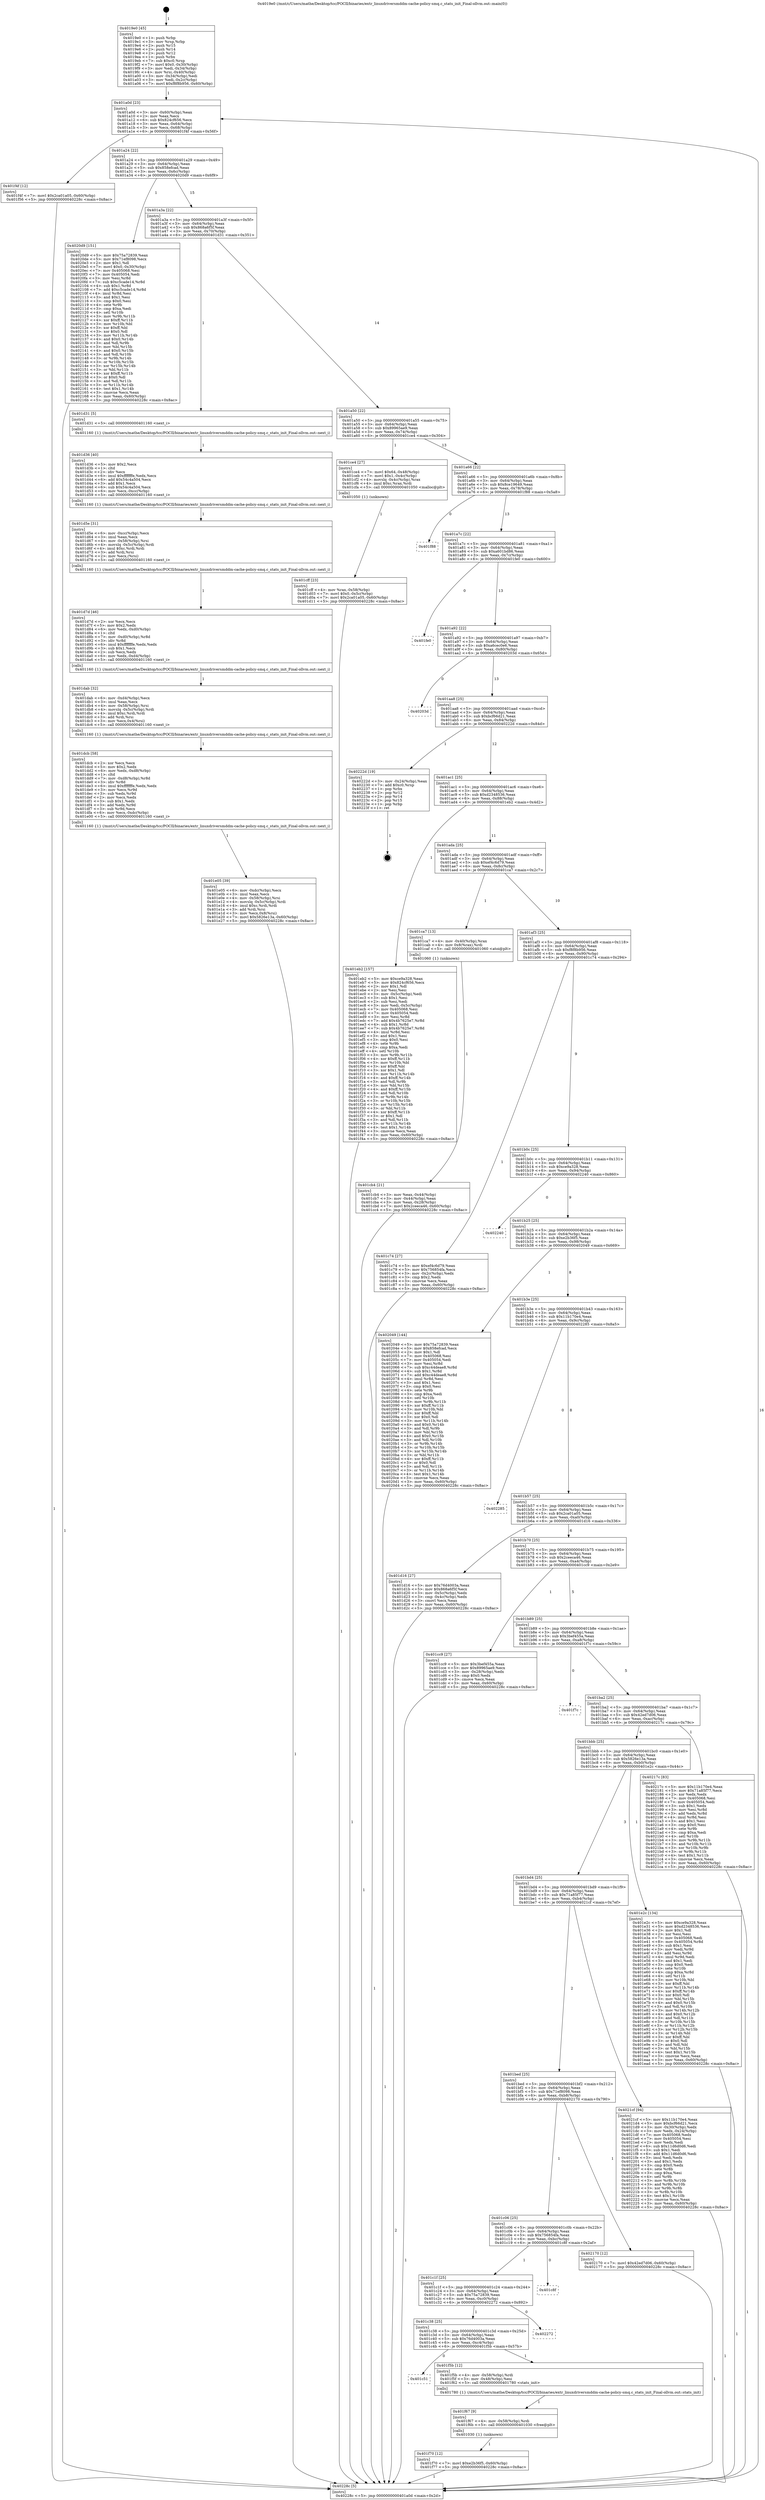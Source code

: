 digraph "0x4019e0" {
  label = "0x4019e0 (/mnt/c/Users/mathe/Desktop/tcc/POCII/binaries/extr_linuxdriversmddm-cache-policy-smq.c_stats_init_Final-ollvm.out::main(0))"
  labelloc = "t"
  node[shape=record]

  Entry [label="",width=0.3,height=0.3,shape=circle,fillcolor=black,style=filled]
  "0x401a0d" [label="{
     0x401a0d [23]\l
     | [instrs]\l
     &nbsp;&nbsp;0x401a0d \<+3\>: mov -0x60(%rbp),%eax\l
     &nbsp;&nbsp;0x401a10 \<+2\>: mov %eax,%ecx\l
     &nbsp;&nbsp;0x401a12 \<+6\>: sub $0x824cf656,%ecx\l
     &nbsp;&nbsp;0x401a18 \<+3\>: mov %eax,-0x64(%rbp)\l
     &nbsp;&nbsp;0x401a1b \<+3\>: mov %ecx,-0x68(%rbp)\l
     &nbsp;&nbsp;0x401a1e \<+6\>: je 0000000000401f4f \<main+0x56f\>\l
  }"]
  "0x401f4f" [label="{
     0x401f4f [12]\l
     | [instrs]\l
     &nbsp;&nbsp;0x401f4f \<+7\>: movl $0x2ca01a05,-0x60(%rbp)\l
     &nbsp;&nbsp;0x401f56 \<+5\>: jmp 000000000040228c \<main+0x8ac\>\l
  }"]
  "0x401a24" [label="{
     0x401a24 [22]\l
     | [instrs]\l
     &nbsp;&nbsp;0x401a24 \<+5\>: jmp 0000000000401a29 \<main+0x49\>\l
     &nbsp;&nbsp;0x401a29 \<+3\>: mov -0x64(%rbp),%eax\l
     &nbsp;&nbsp;0x401a2c \<+5\>: sub $0x858efcad,%eax\l
     &nbsp;&nbsp;0x401a31 \<+3\>: mov %eax,-0x6c(%rbp)\l
     &nbsp;&nbsp;0x401a34 \<+6\>: je 00000000004020d9 \<main+0x6f9\>\l
  }"]
  Exit [label="",width=0.3,height=0.3,shape=circle,fillcolor=black,style=filled,peripheries=2]
  "0x4020d9" [label="{
     0x4020d9 [151]\l
     | [instrs]\l
     &nbsp;&nbsp;0x4020d9 \<+5\>: mov $0x75a72839,%eax\l
     &nbsp;&nbsp;0x4020de \<+5\>: mov $0x71ef8098,%ecx\l
     &nbsp;&nbsp;0x4020e3 \<+2\>: mov $0x1,%dl\l
     &nbsp;&nbsp;0x4020e5 \<+7\>: movl $0x0,-0x30(%rbp)\l
     &nbsp;&nbsp;0x4020ec \<+7\>: mov 0x405068,%esi\l
     &nbsp;&nbsp;0x4020f3 \<+7\>: mov 0x405054,%edi\l
     &nbsp;&nbsp;0x4020fa \<+3\>: mov %esi,%r8d\l
     &nbsp;&nbsp;0x4020fd \<+7\>: sub $0xc5cade14,%r8d\l
     &nbsp;&nbsp;0x402104 \<+4\>: sub $0x1,%r8d\l
     &nbsp;&nbsp;0x402108 \<+7\>: add $0xc5cade14,%r8d\l
     &nbsp;&nbsp;0x40210f \<+4\>: imul %r8d,%esi\l
     &nbsp;&nbsp;0x402113 \<+3\>: and $0x1,%esi\l
     &nbsp;&nbsp;0x402116 \<+3\>: cmp $0x0,%esi\l
     &nbsp;&nbsp;0x402119 \<+4\>: sete %r9b\l
     &nbsp;&nbsp;0x40211d \<+3\>: cmp $0xa,%edi\l
     &nbsp;&nbsp;0x402120 \<+4\>: setl %r10b\l
     &nbsp;&nbsp;0x402124 \<+3\>: mov %r9b,%r11b\l
     &nbsp;&nbsp;0x402127 \<+4\>: xor $0xff,%r11b\l
     &nbsp;&nbsp;0x40212b \<+3\>: mov %r10b,%bl\l
     &nbsp;&nbsp;0x40212e \<+3\>: xor $0xff,%bl\l
     &nbsp;&nbsp;0x402131 \<+3\>: xor $0x0,%dl\l
     &nbsp;&nbsp;0x402134 \<+3\>: mov %r11b,%r14b\l
     &nbsp;&nbsp;0x402137 \<+4\>: and $0x0,%r14b\l
     &nbsp;&nbsp;0x40213b \<+3\>: and %dl,%r9b\l
     &nbsp;&nbsp;0x40213e \<+3\>: mov %bl,%r15b\l
     &nbsp;&nbsp;0x402141 \<+4\>: and $0x0,%r15b\l
     &nbsp;&nbsp;0x402145 \<+3\>: and %dl,%r10b\l
     &nbsp;&nbsp;0x402148 \<+3\>: or %r9b,%r14b\l
     &nbsp;&nbsp;0x40214b \<+3\>: or %r10b,%r15b\l
     &nbsp;&nbsp;0x40214e \<+3\>: xor %r15b,%r14b\l
     &nbsp;&nbsp;0x402151 \<+3\>: or %bl,%r11b\l
     &nbsp;&nbsp;0x402154 \<+4\>: xor $0xff,%r11b\l
     &nbsp;&nbsp;0x402158 \<+3\>: or $0x0,%dl\l
     &nbsp;&nbsp;0x40215b \<+3\>: and %dl,%r11b\l
     &nbsp;&nbsp;0x40215e \<+3\>: or %r11b,%r14b\l
     &nbsp;&nbsp;0x402161 \<+4\>: test $0x1,%r14b\l
     &nbsp;&nbsp;0x402165 \<+3\>: cmovne %ecx,%eax\l
     &nbsp;&nbsp;0x402168 \<+3\>: mov %eax,-0x60(%rbp)\l
     &nbsp;&nbsp;0x40216b \<+5\>: jmp 000000000040228c \<main+0x8ac\>\l
  }"]
  "0x401a3a" [label="{
     0x401a3a [22]\l
     | [instrs]\l
     &nbsp;&nbsp;0x401a3a \<+5\>: jmp 0000000000401a3f \<main+0x5f\>\l
     &nbsp;&nbsp;0x401a3f \<+3\>: mov -0x64(%rbp),%eax\l
     &nbsp;&nbsp;0x401a42 \<+5\>: sub $0x868a6f5f,%eax\l
     &nbsp;&nbsp;0x401a47 \<+3\>: mov %eax,-0x70(%rbp)\l
     &nbsp;&nbsp;0x401a4a \<+6\>: je 0000000000401d31 \<main+0x351\>\l
  }"]
  "0x401f70" [label="{
     0x401f70 [12]\l
     | [instrs]\l
     &nbsp;&nbsp;0x401f70 \<+7\>: movl $0xe2b36f5,-0x60(%rbp)\l
     &nbsp;&nbsp;0x401f77 \<+5\>: jmp 000000000040228c \<main+0x8ac\>\l
  }"]
  "0x401d31" [label="{
     0x401d31 [5]\l
     | [instrs]\l
     &nbsp;&nbsp;0x401d31 \<+5\>: call 0000000000401160 \<next_i\>\l
     | [calls]\l
     &nbsp;&nbsp;0x401160 \{1\} (/mnt/c/Users/mathe/Desktop/tcc/POCII/binaries/extr_linuxdriversmddm-cache-policy-smq.c_stats_init_Final-ollvm.out::next_i)\l
  }"]
  "0x401a50" [label="{
     0x401a50 [22]\l
     | [instrs]\l
     &nbsp;&nbsp;0x401a50 \<+5\>: jmp 0000000000401a55 \<main+0x75\>\l
     &nbsp;&nbsp;0x401a55 \<+3\>: mov -0x64(%rbp),%eax\l
     &nbsp;&nbsp;0x401a58 \<+5\>: sub $0x89965ae9,%eax\l
     &nbsp;&nbsp;0x401a5d \<+3\>: mov %eax,-0x74(%rbp)\l
     &nbsp;&nbsp;0x401a60 \<+6\>: je 0000000000401ce4 \<main+0x304\>\l
  }"]
  "0x401f67" [label="{
     0x401f67 [9]\l
     | [instrs]\l
     &nbsp;&nbsp;0x401f67 \<+4\>: mov -0x58(%rbp),%rdi\l
     &nbsp;&nbsp;0x401f6b \<+5\>: call 0000000000401030 \<free@plt\>\l
     | [calls]\l
     &nbsp;&nbsp;0x401030 \{1\} (unknown)\l
  }"]
  "0x401ce4" [label="{
     0x401ce4 [27]\l
     | [instrs]\l
     &nbsp;&nbsp;0x401ce4 \<+7\>: movl $0x64,-0x48(%rbp)\l
     &nbsp;&nbsp;0x401ceb \<+7\>: movl $0x1,-0x4c(%rbp)\l
     &nbsp;&nbsp;0x401cf2 \<+4\>: movslq -0x4c(%rbp),%rax\l
     &nbsp;&nbsp;0x401cf6 \<+4\>: imul $0xc,%rax,%rdi\l
     &nbsp;&nbsp;0x401cfa \<+5\>: call 0000000000401050 \<malloc@plt\>\l
     | [calls]\l
     &nbsp;&nbsp;0x401050 \{1\} (unknown)\l
  }"]
  "0x401a66" [label="{
     0x401a66 [22]\l
     | [instrs]\l
     &nbsp;&nbsp;0x401a66 \<+5\>: jmp 0000000000401a6b \<main+0x8b\>\l
     &nbsp;&nbsp;0x401a6b \<+3\>: mov -0x64(%rbp),%eax\l
     &nbsp;&nbsp;0x401a6e \<+5\>: sub $0x8ce19649,%eax\l
     &nbsp;&nbsp;0x401a73 \<+3\>: mov %eax,-0x78(%rbp)\l
     &nbsp;&nbsp;0x401a76 \<+6\>: je 0000000000401f88 \<main+0x5a8\>\l
  }"]
  "0x401c51" [label="{
     0x401c51\l
  }", style=dashed]
  "0x401f88" [label="{
     0x401f88\l
  }", style=dashed]
  "0x401a7c" [label="{
     0x401a7c [22]\l
     | [instrs]\l
     &nbsp;&nbsp;0x401a7c \<+5\>: jmp 0000000000401a81 \<main+0xa1\>\l
     &nbsp;&nbsp;0x401a81 \<+3\>: mov -0x64(%rbp),%eax\l
     &nbsp;&nbsp;0x401a84 \<+5\>: sub $0xa601bd86,%eax\l
     &nbsp;&nbsp;0x401a89 \<+3\>: mov %eax,-0x7c(%rbp)\l
     &nbsp;&nbsp;0x401a8c \<+6\>: je 0000000000401fe0 \<main+0x600\>\l
  }"]
  "0x401f5b" [label="{
     0x401f5b [12]\l
     | [instrs]\l
     &nbsp;&nbsp;0x401f5b \<+4\>: mov -0x58(%rbp),%rdi\l
     &nbsp;&nbsp;0x401f5f \<+3\>: mov -0x48(%rbp),%esi\l
     &nbsp;&nbsp;0x401f62 \<+5\>: call 0000000000401780 \<stats_init\>\l
     | [calls]\l
     &nbsp;&nbsp;0x401780 \{1\} (/mnt/c/Users/mathe/Desktop/tcc/POCII/binaries/extr_linuxdriversmddm-cache-policy-smq.c_stats_init_Final-ollvm.out::stats_init)\l
  }"]
  "0x401fe0" [label="{
     0x401fe0\l
  }", style=dashed]
  "0x401a92" [label="{
     0x401a92 [22]\l
     | [instrs]\l
     &nbsp;&nbsp;0x401a92 \<+5\>: jmp 0000000000401a97 \<main+0xb7\>\l
     &nbsp;&nbsp;0x401a97 \<+3\>: mov -0x64(%rbp),%eax\l
     &nbsp;&nbsp;0x401a9a \<+5\>: sub $0xa6cec0e6,%eax\l
     &nbsp;&nbsp;0x401a9f \<+3\>: mov %eax,-0x80(%rbp)\l
     &nbsp;&nbsp;0x401aa2 \<+6\>: je 000000000040203d \<main+0x65d\>\l
  }"]
  "0x401c38" [label="{
     0x401c38 [25]\l
     | [instrs]\l
     &nbsp;&nbsp;0x401c38 \<+5\>: jmp 0000000000401c3d \<main+0x25d\>\l
     &nbsp;&nbsp;0x401c3d \<+3\>: mov -0x64(%rbp),%eax\l
     &nbsp;&nbsp;0x401c40 \<+5\>: sub $0x76d4003a,%eax\l
     &nbsp;&nbsp;0x401c45 \<+6\>: mov %eax,-0xc4(%rbp)\l
     &nbsp;&nbsp;0x401c4b \<+6\>: je 0000000000401f5b \<main+0x57b\>\l
  }"]
  "0x40203d" [label="{
     0x40203d\l
  }", style=dashed]
  "0x401aa8" [label="{
     0x401aa8 [25]\l
     | [instrs]\l
     &nbsp;&nbsp;0x401aa8 \<+5\>: jmp 0000000000401aad \<main+0xcd\>\l
     &nbsp;&nbsp;0x401aad \<+3\>: mov -0x64(%rbp),%eax\l
     &nbsp;&nbsp;0x401ab0 \<+5\>: sub $0xbcf66d21,%eax\l
     &nbsp;&nbsp;0x401ab5 \<+6\>: mov %eax,-0x84(%rbp)\l
     &nbsp;&nbsp;0x401abb \<+6\>: je 000000000040222d \<main+0x84d\>\l
  }"]
  "0x402272" [label="{
     0x402272\l
  }", style=dashed]
  "0x40222d" [label="{
     0x40222d [19]\l
     | [instrs]\l
     &nbsp;&nbsp;0x40222d \<+3\>: mov -0x24(%rbp),%eax\l
     &nbsp;&nbsp;0x402230 \<+7\>: add $0xc0,%rsp\l
     &nbsp;&nbsp;0x402237 \<+1\>: pop %rbx\l
     &nbsp;&nbsp;0x402238 \<+2\>: pop %r12\l
     &nbsp;&nbsp;0x40223a \<+2\>: pop %r14\l
     &nbsp;&nbsp;0x40223c \<+2\>: pop %r15\l
     &nbsp;&nbsp;0x40223e \<+1\>: pop %rbp\l
     &nbsp;&nbsp;0x40223f \<+1\>: ret\l
  }"]
  "0x401ac1" [label="{
     0x401ac1 [25]\l
     | [instrs]\l
     &nbsp;&nbsp;0x401ac1 \<+5\>: jmp 0000000000401ac6 \<main+0xe6\>\l
     &nbsp;&nbsp;0x401ac6 \<+3\>: mov -0x64(%rbp),%eax\l
     &nbsp;&nbsp;0x401ac9 \<+5\>: sub $0xd2348536,%eax\l
     &nbsp;&nbsp;0x401ace \<+6\>: mov %eax,-0x88(%rbp)\l
     &nbsp;&nbsp;0x401ad4 \<+6\>: je 0000000000401eb2 \<main+0x4d2\>\l
  }"]
  "0x401c1f" [label="{
     0x401c1f [25]\l
     | [instrs]\l
     &nbsp;&nbsp;0x401c1f \<+5\>: jmp 0000000000401c24 \<main+0x244\>\l
     &nbsp;&nbsp;0x401c24 \<+3\>: mov -0x64(%rbp),%eax\l
     &nbsp;&nbsp;0x401c27 \<+5\>: sub $0x75a72839,%eax\l
     &nbsp;&nbsp;0x401c2c \<+6\>: mov %eax,-0xc0(%rbp)\l
     &nbsp;&nbsp;0x401c32 \<+6\>: je 0000000000402272 \<main+0x892\>\l
  }"]
  "0x401eb2" [label="{
     0x401eb2 [157]\l
     | [instrs]\l
     &nbsp;&nbsp;0x401eb2 \<+5\>: mov $0xce9a328,%eax\l
     &nbsp;&nbsp;0x401eb7 \<+5\>: mov $0x824cf656,%ecx\l
     &nbsp;&nbsp;0x401ebc \<+2\>: mov $0x1,%dl\l
     &nbsp;&nbsp;0x401ebe \<+2\>: xor %esi,%esi\l
     &nbsp;&nbsp;0x401ec0 \<+3\>: mov -0x5c(%rbp),%edi\l
     &nbsp;&nbsp;0x401ec3 \<+3\>: sub $0x1,%esi\l
     &nbsp;&nbsp;0x401ec6 \<+2\>: sub %esi,%edi\l
     &nbsp;&nbsp;0x401ec8 \<+3\>: mov %edi,-0x5c(%rbp)\l
     &nbsp;&nbsp;0x401ecb \<+7\>: mov 0x405068,%esi\l
     &nbsp;&nbsp;0x401ed2 \<+7\>: mov 0x405054,%edi\l
     &nbsp;&nbsp;0x401ed9 \<+3\>: mov %esi,%r8d\l
     &nbsp;&nbsp;0x401edc \<+7\>: add $0x4b7625e7,%r8d\l
     &nbsp;&nbsp;0x401ee3 \<+4\>: sub $0x1,%r8d\l
     &nbsp;&nbsp;0x401ee7 \<+7\>: sub $0x4b7625e7,%r8d\l
     &nbsp;&nbsp;0x401eee \<+4\>: imul %r8d,%esi\l
     &nbsp;&nbsp;0x401ef2 \<+3\>: and $0x1,%esi\l
     &nbsp;&nbsp;0x401ef5 \<+3\>: cmp $0x0,%esi\l
     &nbsp;&nbsp;0x401ef8 \<+4\>: sete %r9b\l
     &nbsp;&nbsp;0x401efc \<+3\>: cmp $0xa,%edi\l
     &nbsp;&nbsp;0x401eff \<+4\>: setl %r10b\l
     &nbsp;&nbsp;0x401f03 \<+3\>: mov %r9b,%r11b\l
     &nbsp;&nbsp;0x401f06 \<+4\>: xor $0xff,%r11b\l
     &nbsp;&nbsp;0x401f0a \<+3\>: mov %r10b,%bl\l
     &nbsp;&nbsp;0x401f0d \<+3\>: xor $0xff,%bl\l
     &nbsp;&nbsp;0x401f10 \<+3\>: xor $0x1,%dl\l
     &nbsp;&nbsp;0x401f13 \<+3\>: mov %r11b,%r14b\l
     &nbsp;&nbsp;0x401f16 \<+4\>: and $0xff,%r14b\l
     &nbsp;&nbsp;0x401f1a \<+3\>: and %dl,%r9b\l
     &nbsp;&nbsp;0x401f1d \<+3\>: mov %bl,%r15b\l
     &nbsp;&nbsp;0x401f20 \<+4\>: and $0xff,%r15b\l
     &nbsp;&nbsp;0x401f24 \<+3\>: and %dl,%r10b\l
     &nbsp;&nbsp;0x401f27 \<+3\>: or %r9b,%r14b\l
     &nbsp;&nbsp;0x401f2a \<+3\>: or %r10b,%r15b\l
     &nbsp;&nbsp;0x401f2d \<+3\>: xor %r15b,%r14b\l
     &nbsp;&nbsp;0x401f30 \<+3\>: or %bl,%r11b\l
     &nbsp;&nbsp;0x401f33 \<+4\>: xor $0xff,%r11b\l
     &nbsp;&nbsp;0x401f37 \<+3\>: or $0x1,%dl\l
     &nbsp;&nbsp;0x401f3a \<+3\>: and %dl,%r11b\l
     &nbsp;&nbsp;0x401f3d \<+3\>: or %r11b,%r14b\l
     &nbsp;&nbsp;0x401f40 \<+4\>: test $0x1,%r14b\l
     &nbsp;&nbsp;0x401f44 \<+3\>: cmovne %ecx,%eax\l
     &nbsp;&nbsp;0x401f47 \<+3\>: mov %eax,-0x60(%rbp)\l
     &nbsp;&nbsp;0x401f4a \<+5\>: jmp 000000000040228c \<main+0x8ac\>\l
  }"]
  "0x401ada" [label="{
     0x401ada [25]\l
     | [instrs]\l
     &nbsp;&nbsp;0x401ada \<+5\>: jmp 0000000000401adf \<main+0xff\>\l
     &nbsp;&nbsp;0x401adf \<+3\>: mov -0x64(%rbp),%eax\l
     &nbsp;&nbsp;0x401ae2 \<+5\>: sub $0xef4c6d79,%eax\l
     &nbsp;&nbsp;0x401ae7 \<+6\>: mov %eax,-0x8c(%rbp)\l
     &nbsp;&nbsp;0x401aed \<+6\>: je 0000000000401ca7 \<main+0x2c7\>\l
  }"]
  "0x401c8f" [label="{
     0x401c8f\l
  }", style=dashed]
  "0x401ca7" [label="{
     0x401ca7 [13]\l
     | [instrs]\l
     &nbsp;&nbsp;0x401ca7 \<+4\>: mov -0x40(%rbp),%rax\l
     &nbsp;&nbsp;0x401cab \<+4\>: mov 0x8(%rax),%rdi\l
     &nbsp;&nbsp;0x401caf \<+5\>: call 0000000000401060 \<atoi@plt\>\l
     | [calls]\l
     &nbsp;&nbsp;0x401060 \{1\} (unknown)\l
  }"]
  "0x401af3" [label="{
     0x401af3 [25]\l
     | [instrs]\l
     &nbsp;&nbsp;0x401af3 \<+5\>: jmp 0000000000401af8 \<main+0x118\>\l
     &nbsp;&nbsp;0x401af8 \<+3\>: mov -0x64(%rbp),%eax\l
     &nbsp;&nbsp;0x401afb \<+5\>: sub $0xf8f8b956,%eax\l
     &nbsp;&nbsp;0x401b00 \<+6\>: mov %eax,-0x90(%rbp)\l
     &nbsp;&nbsp;0x401b06 \<+6\>: je 0000000000401c74 \<main+0x294\>\l
  }"]
  "0x401c06" [label="{
     0x401c06 [25]\l
     | [instrs]\l
     &nbsp;&nbsp;0x401c06 \<+5\>: jmp 0000000000401c0b \<main+0x22b\>\l
     &nbsp;&nbsp;0x401c0b \<+3\>: mov -0x64(%rbp),%eax\l
     &nbsp;&nbsp;0x401c0e \<+5\>: sub $0x756854fa,%eax\l
     &nbsp;&nbsp;0x401c13 \<+6\>: mov %eax,-0xbc(%rbp)\l
     &nbsp;&nbsp;0x401c19 \<+6\>: je 0000000000401c8f \<main+0x2af\>\l
  }"]
  "0x401c74" [label="{
     0x401c74 [27]\l
     | [instrs]\l
     &nbsp;&nbsp;0x401c74 \<+5\>: mov $0xef4c6d79,%eax\l
     &nbsp;&nbsp;0x401c79 \<+5\>: mov $0x756854fa,%ecx\l
     &nbsp;&nbsp;0x401c7e \<+3\>: mov -0x2c(%rbp),%edx\l
     &nbsp;&nbsp;0x401c81 \<+3\>: cmp $0x2,%edx\l
     &nbsp;&nbsp;0x401c84 \<+3\>: cmovne %ecx,%eax\l
     &nbsp;&nbsp;0x401c87 \<+3\>: mov %eax,-0x60(%rbp)\l
     &nbsp;&nbsp;0x401c8a \<+5\>: jmp 000000000040228c \<main+0x8ac\>\l
  }"]
  "0x401b0c" [label="{
     0x401b0c [25]\l
     | [instrs]\l
     &nbsp;&nbsp;0x401b0c \<+5\>: jmp 0000000000401b11 \<main+0x131\>\l
     &nbsp;&nbsp;0x401b11 \<+3\>: mov -0x64(%rbp),%eax\l
     &nbsp;&nbsp;0x401b14 \<+5\>: sub $0xce9a328,%eax\l
     &nbsp;&nbsp;0x401b19 \<+6\>: mov %eax,-0x94(%rbp)\l
     &nbsp;&nbsp;0x401b1f \<+6\>: je 0000000000402240 \<main+0x860\>\l
  }"]
  "0x40228c" [label="{
     0x40228c [5]\l
     | [instrs]\l
     &nbsp;&nbsp;0x40228c \<+5\>: jmp 0000000000401a0d \<main+0x2d\>\l
  }"]
  "0x4019e0" [label="{
     0x4019e0 [45]\l
     | [instrs]\l
     &nbsp;&nbsp;0x4019e0 \<+1\>: push %rbp\l
     &nbsp;&nbsp;0x4019e1 \<+3\>: mov %rsp,%rbp\l
     &nbsp;&nbsp;0x4019e4 \<+2\>: push %r15\l
     &nbsp;&nbsp;0x4019e6 \<+2\>: push %r14\l
     &nbsp;&nbsp;0x4019e8 \<+2\>: push %r12\l
     &nbsp;&nbsp;0x4019ea \<+1\>: push %rbx\l
     &nbsp;&nbsp;0x4019eb \<+7\>: sub $0xc0,%rsp\l
     &nbsp;&nbsp;0x4019f2 \<+7\>: movl $0x0,-0x30(%rbp)\l
     &nbsp;&nbsp;0x4019f9 \<+3\>: mov %edi,-0x34(%rbp)\l
     &nbsp;&nbsp;0x4019fc \<+4\>: mov %rsi,-0x40(%rbp)\l
     &nbsp;&nbsp;0x401a00 \<+3\>: mov -0x34(%rbp),%edi\l
     &nbsp;&nbsp;0x401a03 \<+3\>: mov %edi,-0x2c(%rbp)\l
     &nbsp;&nbsp;0x401a06 \<+7\>: movl $0xf8f8b956,-0x60(%rbp)\l
  }"]
  "0x401cb4" [label="{
     0x401cb4 [21]\l
     | [instrs]\l
     &nbsp;&nbsp;0x401cb4 \<+3\>: mov %eax,-0x44(%rbp)\l
     &nbsp;&nbsp;0x401cb7 \<+3\>: mov -0x44(%rbp),%eax\l
     &nbsp;&nbsp;0x401cba \<+3\>: mov %eax,-0x28(%rbp)\l
     &nbsp;&nbsp;0x401cbd \<+7\>: movl $0x2ceeca46,-0x60(%rbp)\l
     &nbsp;&nbsp;0x401cc4 \<+5\>: jmp 000000000040228c \<main+0x8ac\>\l
  }"]
  "0x402170" [label="{
     0x402170 [12]\l
     | [instrs]\l
     &nbsp;&nbsp;0x402170 \<+7\>: movl $0x42ed7d06,-0x60(%rbp)\l
     &nbsp;&nbsp;0x402177 \<+5\>: jmp 000000000040228c \<main+0x8ac\>\l
  }"]
  "0x402240" [label="{
     0x402240\l
  }", style=dashed]
  "0x401b25" [label="{
     0x401b25 [25]\l
     | [instrs]\l
     &nbsp;&nbsp;0x401b25 \<+5\>: jmp 0000000000401b2a \<main+0x14a\>\l
     &nbsp;&nbsp;0x401b2a \<+3\>: mov -0x64(%rbp),%eax\l
     &nbsp;&nbsp;0x401b2d \<+5\>: sub $0xe2b36f5,%eax\l
     &nbsp;&nbsp;0x401b32 \<+6\>: mov %eax,-0x98(%rbp)\l
     &nbsp;&nbsp;0x401b38 \<+6\>: je 0000000000402049 \<main+0x669\>\l
  }"]
  "0x401bed" [label="{
     0x401bed [25]\l
     | [instrs]\l
     &nbsp;&nbsp;0x401bed \<+5\>: jmp 0000000000401bf2 \<main+0x212\>\l
     &nbsp;&nbsp;0x401bf2 \<+3\>: mov -0x64(%rbp),%eax\l
     &nbsp;&nbsp;0x401bf5 \<+5\>: sub $0x71ef8098,%eax\l
     &nbsp;&nbsp;0x401bfa \<+6\>: mov %eax,-0xb8(%rbp)\l
     &nbsp;&nbsp;0x401c00 \<+6\>: je 0000000000402170 \<main+0x790\>\l
  }"]
  "0x402049" [label="{
     0x402049 [144]\l
     | [instrs]\l
     &nbsp;&nbsp;0x402049 \<+5\>: mov $0x75a72839,%eax\l
     &nbsp;&nbsp;0x40204e \<+5\>: mov $0x858efcad,%ecx\l
     &nbsp;&nbsp;0x402053 \<+2\>: mov $0x1,%dl\l
     &nbsp;&nbsp;0x402055 \<+7\>: mov 0x405068,%esi\l
     &nbsp;&nbsp;0x40205c \<+7\>: mov 0x405054,%edi\l
     &nbsp;&nbsp;0x402063 \<+3\>: mov %esi,%r8d\l
     &nbsp;&nbsp;0x402066 \<+7\>: sub $0xc44deae8,%r8d\l
     &nbsp;&nbsp;0x40206d \<+4\>: sub $0x1,%r8d\l
     &nbsp;&nbsp;0x402071 \<+7\>: add $0xc44deae8,%r8d\l
     &nbsp;&nbsp;0x402078 \<+4\>: imul %r8d,%esi\l
     &nbsp;&nbsp;0x40207c \<+3\>: and $0x1,%esi\l
     &nbsp;&nbsp;0x40207f \<+3\>: cmp $0x0,%esi\l
     &nbsp;&nbsp;0x402082 \<+4\>: sete %r9b\l
     &nbsp;&nbsp;0x402086 \<+3\>: cmp $0xa,%edi\l
     &nbsp;&nbsp;0x402089 \<+4\>: setl %r10b\l
     &nbsp;&nbsp;0x40208d \<+3\>: mov %r9b,%r11b\l
     &nbsp;&nbsp;0x402090 \<+4\>: xor $0xff,%r11b\l
     &nbsp;&nbsp;0x402094 \<+3\>: mov %r10b,%bl\l
     &nbsp;&nbsp;0x402097 \<+3\>: xor $0xff,%bl\l
     &nbsp;&nbsp;0x40209a \<+3\>: xor $0x0,%dl\l
     &nbsp;&nbsp;0x40209d \<+3\>: mov %r11b,%r14b\l
     &nbsp;&nbsp;0x4020a0 \<+4\>: and $0x0,%r14b\l
     &nbsp;&nbsp;0x4020a4 \<+3\>: and %dl,%r9b\l
     &nbsp;&nbsp;0x4020a7 \<+3\>: mov %bl,%r15b\l
     &nbsp;&nbsp;0x4020aa \<+4\>: and $0x0,%r15b\l
     &nbsp;&nbsp;0x4020ae \<+3\>: and %dl,%r10b\l
     &nbsp;&nbsp;0x4020b1 \<+3\>: or %r9b,%r14b\l
     &nbsp;&nbsp;0x4020b4 \<+3\>: or %r10b,%r15b\l
     &nbsp;&nbsp;0x4020b7 \<+3\>: xor %r15b,%r14b\l
     &nbsp;&nbsp;0x4020ba \<+3\>: or %bl,%r11b\l
     &nbsp;&nbsp;0x4020bd \<+4\>: xor $0xff,%r11b\l
     &nbsp;&nbsp;0x4020c1 \<+3\>: or $0x0,%dl\l
     &nbsp;&nbsp;0x4020c4 \<+3\>: and %dl,%r11b\l
     &nbsp;&nbsp;0x4020c7 \<+3\>: or %r11b,%r14b\l
     &nbsp;&nbsp;0x4020ca \<+4\>: test $0x1,%r14b\l
     &nbsp;&nbsp;0x4020ce \<+3\>: cmovne %ecx,%eax\l
     &nbsp;&nbsp;0x4020d1 \<+3\>: mov %eax,-0x60(%rbp)\l
     &nbsp;&nbsp;0x4020d4 \<+5\>: jmp 000000000040228c \<main+0x8ac\>\l
  }"]
  "0x401b3e" [label="{
     0x401b3e [25]\l
     | [instrs]\l
     &nbsp;&nbsp;0x401b3e \<+5\>: jmp 0000000000401b43 \<main+0x163\>\l
     &nbsp;&nbsp;0x401b43 \<+3\>: mov -0x64(%rbp),%eax\l
     &nbsp;&nbsp;0x401b46 \<+5\>: sub $0x11b170e4,%eax\l
     &nbsp;&nbsp;0x401b4b \<+6\>: mov %eax,-0x9c(%rbp)\l
     &nbsp;&nbsp;0x401b51 \<+6\>: je 0000000000402285 \<main+0x8a5\>\l
  }"]
  "0x4021cf" [label="{
     0x4021cf [94]\l
     | [instrs]\l
     &nbsp;&nbsp;0x4021cf \<+5\>: mov $0x11b170e4,%eax\l
     &nbsp;&nbsp;0x4021d4 \<+5\>: mov $0xbcf66d21,%ecx\l
     &nbsp;&nbsp;0x4021d9 \<+3\>: mov -0x30(%rbp),%edx\l
     &nbsp;&nbsp;0x4021dc \<+3\>: mov %edx,-0x24(%rbp)\l
     &nbsp;&nbsp;0x4021df \<+7\>: mov 0x405068,%edx\l
     &nbsp;&nbsp;0x4021e6 \<+7\>: mov 0x405054,%esi\l
     &nbsp;&nbsp;0x4021ed \<+2\>: mov %edx,%edi\l
     &nbsp;&nbsp;0x4021ef \<+6\>: sub $0x11d6d0d6,%edi\l
     &nbsp;&nbsp;0x4021f5 \<+3\>: sub $0x1,%edi\l
     &nbsp;&nbsp;0x4021f8 \<+6\>: add $0x11d6d0d6,%edi\l
     &nbsp;&nbsp;0x4021fe \<+3\>: imul %edi,%edx\l
     &nbsp;&nbsp;0x402201 \<+3\>: and $0x1,%edx\l
     &nbsp;&nbsp;0x402204 \<+3\>: cmp $0x0,%edx\l
     &nbsp;&nbsp;0x402207 \<+4\>: sete %r8b\l
     &nbsp;&nbsp;0x40220b \<+3\>: cmp $0xa,%esi\l
     &nbsp;&nbsp;0x40220e \<+4\>: setl %r9b\l
     &nbsp;&nbsp;0x402212 \<+3\>: mov %r8b,%r10b\l
     &nbsp;&nbsp;0x402215 \<+3\>: and %r9b,%r10b\l
     &nbsp;&nbsp;0x402218 \<+3\>: xor %r9b,%r8b\l
     &nbsp;&nbsp;0x40221b \<+3\>: or %r8b,%r10b\l
     &nbsp;&nbsp;0x40221e \<+4\>: test $0x1,%r10b\l
     &nbsp;&nbsp;0x402222 \<+3\>: cmovne %ecx,%eax\l
     &nbsp;&nbsp;0x402225 \<+3\>: mov %eax,-0x60(%rbp)\l
     &nbsp;&nbsp;0x402228 \<+5\>: jmp 000000000040228c \<main+0x8ac\>\l
  }"]
  "0x402285" [label="{
     0x402285\l
  }", style=dashed]
  "0x401b57" [label="{
     0x401b57 [25]\l
     | [instrs]\l
     &nbsp;&nbsp;0x401b57 \<+5\>: jmp 0000000000401b5c \<main+0x17c\>\l
     &nbsp;&nbsp;0x401b5c \<+3\>: mov -0x64(%rbp),%eax\l
     &nbsp;&nbsp;0x401b5f \<+5\>: sub $0x2ca01a05,%eax\l
     &nbsp;&nbsp;0x401b64 \<+6\>: mov %eax,-0xa0(%rbp)\l
     &nbsp;&nbsp;0x401b6a \<+6\>: je 0000000000401d16 \<main+0x336\>\l
  }"]
  "0x401bd4" [label="{
     0x401bd4 [25]\l
     | [instrs]\l
     &nbsp;&nbsp;0x401bd4 \<+5\>: jmp 0000000000401bd9 \<main+0x1f9\>\l
     &nbsp;&nbsp;0x401bd9 \<+3\>: mov -0x64(%rbp),%eax\l
     &nbsp;&nbsp;0x401bdc \<+5\>: sub $0x71a85f77,%eax\l
     &nbsp;&nbsp;0x401be1 \<+6\>: mov %eax,-0xb4(%rbp)\l
     &nbsp;&nbsp;0x401be7 \<+6\>: je 00000000004021cf \<main+0x7ef\>\l
  }"]
  "0x401d16" [label="{
     0x401d16 [27]\l
     | [instrs]\l
     &nbsp;&nbsp;0x401d16 \<+5\>: mov $0x76d4003a,%eax\l
     &nbsp;&nbsp;0x401d1b \<+5\>: mov $0x868a6f5f,%ecx\l
     &nbsp;&nbsp;0x401d20 \<+3\>: mov -0x5c(%rbp),%edx\l
     &nbsp;&nbsp;0x401d23 \<+3\>: cmp -0x4c(%rbp),%edx\l
     &nbsp;&nbsp;0x401d26 \<+3\>: cmovl %ecx,%eax\l
     &nbsp;&nbsp;0x401d29 \<+3\>: mov %eax,-0x60(%rbp)\l
     &nbsp;&nbsp;0x401d2c \<+5\>: jmp 000000000040228c \<main+0x8ac\>\l
  }"]
  "0x401b70" [label="{
     0x401b70 [25]\l
     | [instrs]\l
     &nbsp;&nbsp;0x401b70 \<+5\>: jmp 0000000000401b75 \<main+0x195\>\l
     &nbsp;&nbsp;0x401b75 \<+3\>: mov -0x64(%rbp),%eax\l
     &nbsp;&nbsp;0x401b78 \<+5\>: sub $0x2ceeca46,%eax\l
     &nbsp;&nbsp;0x401b7d \<+6\>: mov %eax,-0xa4(%rbp)\l
     &nbsp;&nbsp;0x401b83 \<+6\>: je 0000000000401cc9 \<main+0x2e9\>\l
  }"]
  "0x401e2c" [label="{
     0x401e2c [134]\l
     | [instrs]\l
     &nbsp;&nbsp;0x401e2c \<+5\>: mov $0xce9a328,%eax\l
     &nbsp;&nbsp;0x401e31 \<+5\>: mov $0xd2348536,%ecx\l
     &nbsp;&nbsp;0x401e36 \<+2\>: mov $0x1,%dl\l
     &nbsp;&nbsp;0x401e38 \<+2\>: xor %esi,%esi\l
     &nbsp;&nbsp;0x401e3a \<+7\>: mov 0x405068,%edi\l
     &nbsp;&nbsp;0x401e41 \<+8\>: mov 0x405054,%r8d\l
     &nbsp;&nbsp;0x401e49 \<+3\>: sub $0x1,%esi\l
     &nbsp;&nbsp;0x401e4c \<+3\>: mov %edi,%r9d\l
     &nbsp;&nbsp;0x401e4f \<+3\>: add %esi,%r9d\l
     &nbsp;&nbsp;0x401e52 \<+4\>: imul %r9d,%edi\l
     &nbsp;&nbsp;0x401e56 \<+3\>: and $0x1,%edi\l
     &nbsp;&nbsp;0x401e59 \<+3\>: cmp $0x0,%edi\l
     &nbsp;&nbsp;0x401e5c \<+4\>: sete %r10b\l
     &nbsp;&nbsp;0x401e60 \<+4\>: cmp $0xa,%r8d\l
     &nbsp;&nbsp;0x401e64 \<+4\>: setl %r11b\l
     &nbsp;&nbsp;0x401e68 \<+3\>: mov %r10b,%bl\l
     &nbsp;&nbsp;0x401e6b \<+3\>: xor $0xff,%bl\l
     &nbsp;&nbsp;0x401e6e \<+3\>: mov %r11b,%r14b\l
     &nbsp;&nbsp;0x401e71 \<+4\>: xor $0xff,%r14b\l
     &nbsp;&nbsp;0x401e75 \<+3\>: xor $0x0,%dl\l
     &nbsp;&nbsp;0x401e78 \<+3\>: mov %bl,%r15b\l
     &nbsp;&nbsp;0x401e7b \<+4\>: and $0x0,%r15b\l
     &nbsp;&nbsp;0x401e7f \<+3\>: and %dl,%r10b\l
     &nbsp;&nbsp;0x401e82 \<+3\>: mov %r14b,%r12b\l
     &nbsp;&nbsp;0x401e85 \<+4\>: and $0x0,%r12b\l
     &nbsp;&nbsp;0x401e89 \<+3\>: and %dl,%r11b\l
     &nbsp;&nbsp;0x401e8c \<+3\>: or %r10b,%r15b\l
     &nbsp;&nbsp;0x401e8f \<+3\>: or %r11b,%r12b\l
     &nbsp;&nbsp;0x401e92 \<+3\>: xor %r12b,%r15b\l
     &nbsp;&nbsp;0x401e95 \<+3\>: or %r14b,%bl\l
     &nbsp;&nbsp;0x401e98 \<+3\>: xor $0xff,%bl\l
     &nbsp;&nbsp;0x401e9b \<+3\>: or $0x0,%dl\l
     &nbsp;&nbsp;0x401e9e \<+2\>: and %dl,%bl\l
     &nbsp;&nbsp;0x401ea0 \<+3\>: or %bl,%r15b\l
     &nbsp;&nbsp;0x401ea3 \<+4\>: test $0x1,%r15b\l
     &nbsp;&nbsp;0x401ea7 \<+3\>: cmovne %ecx,%eax\l
     &nbsp;&nbsp;0x401eaa \<+3\>: mov %eax,-0x60(%rbp)\l
     &nbsp;&nbsp;0x401ead \<+5\>: jmp 000000000040228c \<main+0x8ac\>\l
  }"]
  "0x401cc9" [label="{
     0x401cc9 [27]\l
     | [instrs]\l
     &nbsp;&nbsp;0x401cc9 \<+5\>: mov $0x3bef455a,%eax\l
     &nbsp;&nbsp;0x401cce \<+5\>: mov $0x89965ae9,%ecx\l
     &nbsp;&nbsp;0x401cd3 \<+3\>: mov -0x28(%rbp),%edx\l
     &nbsp;&nbsp;0x401cd6 \<+3\>: cmp $0x0,%edx\l
     &nbsp;&nbsp;0x401cd9 \<+3\>: cmove %ecx,%eax\l
     &nbsp;&nbsp;0x401cdc \<+3\>: mov %eax,-0x60(%rbp)\l
     &nbsp;&nbsp;0x401cdf \<+5\>: jmp 000000000040228c \<main+0x8ac\>\l
  }"]
  "0x401b89" [label="{
     0x401b89 [25]\l
     | [instrs]\l
     &nbsp;&nbsp;0x401b89 \<+5\>: jmp 0000000000401b8e \<main+0x1ae\>\l
     &nbsp;&nbsp;0x401b8e \<+3\>: mov -0x64(%rbp),%eax\l
     &nbsp;&nbsp;0x401b91 \<+5\>: sub $0x3bef455a,%eax\l
     &nbsp;&nbsp;0x401b96 \<+6\>: mov %eax,-0xa8(%rbp)\l
     &nbsp;&nbsp;0x401b9c \<+6\>: je 0000000000401f7c \<main+0x59c\>\l
  }"]
  "0x401cff" [label="{
     0x401cff [23]\l
     | [instrs]\l
     &nbsp;&nbsp;0x401cff \<+4\>: mov %rax,-0x58(%rbp)\l
     &nbsp;&nbsp;0x401d03 \<+7\>: movl $0x0,-0x5c(%rbp)\l
     &nbsp;&nbsp;0x401d0a \<+7\>: movl $0x2ca01a05,-0x60(%rbp)\l
     &nbsp;&nbsp;0x401d11 \<+5\>: jmp 000000000040228c \<main+0x8ac\>\l
  }"]
  "0x401d36" [label="{
     0x401d36 [40]\l
     | [instrs]\l
     &nbsp;&nbsp;0x401d36 \<+5\>: mov $0x2,%ecx\l
     &nbsp;&nbsp;0x401d3b \<+1\>: cltd\l
     &nbsp;&nbsp;0x401d3c \<+2\>: idiv %ecx\l
     &nbsp;&nbsp;0x401d3e \<+6\>: imul $0xfffffffe,%edx,%ecx\l
     &nbsp;&nbsp;0x401d44 \<+6\>: add $0x54c4a504,%ecx\l
     &nbsp;&nbsp;0x401d4a \<+3\>: add $0x1,%ecx\l
     &nbsp;&nbsp;0x401d4d \<+6\>: sub $0x54c4a504,%ecx\l
     &nbsp;&nbsp;0x401d53 \<+6\>: mov %ecx,-0xcc(%rbp)\l
     &nbsp;&nbsp;0x401d59 \<+5\>: call 0000000000401160 \<next_i\>\l
     | [calls]\l
     &nbsp;&nbsp;0x401160 \{1\} (/mnt/c/Users/mathe/Desktop/tcc/POCII/binaries/extr_linuxdriversmddm-cache-policy-smq.c_stats_init_Final-ollvm.out::next_i)\l
  }"]
  "0x401d5e" [label="{
     0x401d5e [31]\l
     | [instrs]\l
     &nbsp;&nbsp;0x401d5e \<+6\>: mov -0xcc(%rbp),%ecx\l
     &nbsp;&nbsp;0x401d64 \<+3\>: imul %eax,%ecx\l
     &nbsp;&nbsp;0x401d67 \<+4\>: mov -0x58(%rbp),%rsi\l
     &nbsp;&nbsp;0x401d6b \<+4\>: movslq -0x5c(%rbp),%rdi\l
     &nbsp;&nbsp;0x401d6f \<+4\>: imul $0xc,%rdi,%rdi\l
     &nbsp;&nbsp;0x401d73 \<+3\>: add %rdi,%rsi\l
     &nbsp;&nbsp;0x401d76 \<+2\>: mov %ecx,(%rsi)\l
     &nbsp;&nbsp;0x401d78 \<+5\>: call 0000000000401160 \<next_i\>\l
     | [calls]\l
     &nbsp;&nbsp;0x401160 \{1\} (/mnt/c/Users/mathe/Desktop/tcc/POCII/binaries/extr_linuxdriversmddm-cache-policy-smq.c_stats_init_Final-ollvm.out::next_i)\l
  }"]
  "0x401d7d" [label="{
     0x401d7d [46]\l
     | [instrs]\l
     &nbsp;&nbsp;0x401d7d \<+2\>: xor %ecx,%ecx\l
     &nbsp;&nbsp;0x401d7f \<+5\>: mov $0x2,%edx\l
     &nbsp;&nbsp;0x401d84 \<+6\>: mov %edx,-0xd0(%rbp)\l
     &nbsp;&nbsp;0x401d8a \<+1\>: cltd\l
     &nbsp;&nbsp;0x401d8b \<+7\>: mov -0xd0(%rbp),%r8d\l
     &nbsp;&nbsp;0x401d92 \<+3\>: idiv %r8d\l
     &nbsp;&nbsp;0x401d95 \<+6\>: imul $0xfffffffe,%edx,%edx\l
     &nbsp;&nbsp;0x401d9b \<+3\>: sub $0x1,%ecx\l
     &nbsp;&nbsp;0x401d9e \<+2\>: sub %ecx,%edx\l
     &nbsp;&nbsp;0x401da0 \<+6\>: mov %edx,-0xd4(%rbp)\l
     &nbsp;&nbsp;0x401da6 \<+5\>: call 0000000000401160 \<next_i\>\l
     | [calls]\l
     &nbsp;&nbsp;0x401160 \{1\} (/mnt/c/Users/mathe/Desktop/tcc/POCII/binaries/extr_linuxdriversmddm-cache-policy-smq.c_stats_init_Final-ollvm.out::next_i)\l
  }"]
  "0x401dab" [label="{
     0x401dab [32]\l
     | [instrs]\l
     &nbsp;&nbsp;0x401dab \<+6\>: mov -0xd4(%rbp),%ecx\l
     &nbsp;&nbsp;0x401db1 \<+3\>: imul %eax,%ecx\l
     &nbsp;&nbsp;0x401db4 \<+4\>: mov -0x58(%rbp),%rsi\l
     &nbsp;&nbsp;0x401db8 \<+4\>: movslq -0x5c(%rbp),%rdi\l
     &nbsp;&nbsp;0x401dbc \<+4\>: imul $0xc,%rdi,%rdi\l
     &nbsp;&nbsp;0x401dc0 \<+3\>: add %rdi,%rsi\l
     &nbsp;&nbsp;0x401dc3 \<+3\>: mov %ecx,0x4(%rsi)\l
     &nbsp;&nbsp;0x401dc6 \<+5\>: call 0000000000401160 \<next_i\>\l
     | [calls]\l
     &nbsp;&nbsp;0x401160 \{1\} (/mnt/c/Users/mathe/Desktop/tcc/POCII/binaries/extr_linuxdriversmddm-cache-policy-smq.c_stats_init_Final-ollvm.out::next_i)\l
  }"]
  "0x401dcb" [label="{
     0x401dcb [58]\l
     | [instrs]\l
     &nbsp;&nbsp;0x401dcb \<+2\>: xor %ecx,%ecx\l
     &nbsp;&nbsp;0x401dcd \<+5\>: mov $0x2,%edx\l
     &nbsp;&nbsp;0x401dd2 \<+6\>: mov %edx,-0xd8(%rbp)\l
     &nbsp;&nbsp;0x401dd8 \<+1\>: cltd\l
     &nbsp;&nbsp;0x401dd9 \<+7\>: mov -0xd8(%rbp),%r8d\l
     &nbsp;&nbsp;0x401de0 \<+3\>: idiv %r8d\l
     &nbsp;&nbsp;0x401de3 \<+6\>: imul $0xfffffffe,%edx,%edx\l
     &nbsp;&nbsp;0x401de9 \<+3\>: mov %ecx,%r9d\l
     &nbsp;&nbsp;0x401dec \<+3\>: sub %edx,%r9d\l
     &nbsp;&nbsp;0x401def \<+2\>: mov %ecx,%edx\l
     &nbsp;&nbsp;0x401df1 \<+3\>: sub $0x1,%edx\l
     &nbsp;&nbsp;0x401df4 \<+3\>: add %edx,%r9d\l
     &nbsp;&nbsp;0x401df7 \<+3\>: sub %r9d,%ecx\l
     &nbsp;&nbsp;0x401dfa \<+6\>: mov %ecx,-0xdc(%rbp)\l
     &nbsp;&nbsp;0x401e00 \<+5\>: call 0000000000401160 \<next_i\>\l
     | [calls]\l
     &nbsp;&nbsp;0x401160 \{1\} (/mnt/c/Users/mathe/Desktop/tcc/POCII/binaries/extr_linuxdriversmddm-cache-policy-smq.c_stats_init_Final-ollvm.out::next_i)\l
  }"]
  "0x401e05" [label="{
     0x401e05 [39]\l
     | [instrs]\l
     &nbsp;&nbsp;0x401e05 \<+6\>: mov -0xdc(%rbp),%ecx\l
     &nbsp;&nbsp;0x401e0b \<+3\>: imul %eax,%ecx\l
     &nbsp;&nbsp;0x401e0e \<+4\>: mov -0x58(%rbp),%rsi\l
     &nbsp;&nbsp;0x401e12 \<+4\>: movslq -0x5c(%rbp),%rdi\l
     &nbsp;&nbsp;0x401e16 \<+4\>: imul $0xc,%rdi,%rdi\l
     &nbsp;&nbsp;0x401e1a \<+3\>: add %rdi,%rsi\l
     &nbsp;&nbsp;0x401e1d \<+3\>: mov %ecx,0x8(%rsi)\l
     &nbsp;&nbsp;0x401e20 \<+7\>: movl $0x5826e13a,-0x60(%rbp)\l
     &nbsp;&nbsp;0x401e27 \<+5\>: jmp 000000000040228c \<main+0x8ac\>\l
  }"]
  "0x401bbb" [label="{
     0x401bbb [25]\l
     | [instrs]\l
     &nbsp;&nbsp;0x401bbb \<+5\>: jmp 0000000000401bc0 \<main+0x1e0\>\l
     &nbsp;&nbsp;0x401bc0 \<+3\>: mov -0x64(%rbp),%eax\l
     &nbsp;&nbsp;0x401bc3 \<+5\>: sub $0x5826e13a,%eax\l
     &nbsp;&nbsp;0x401bc8 \<+6\>: mov %eax,-0xb0(%rbp)\l
     &nbsp;&nbsp;0x401bce \<+6\>: je 0000000000401e2c \<main+0x44c\>\l
  }"]
  "0x401f7c" [label="{
     0x401f7c\l
  }", style=dashed]
  "0x401ba2" [label="{
     0x401ba2 [25]\l
     | [instrs]\l
     &nbsp;&nbsp;0x401ba2 \<+5\>: jmp 0000000000401ba7 \<main+0x1c7\>\l
     &nbsp;&nbsp;0x401ba7 \<+3\>: mov -0x64(%rbp),%eax\l
     &nbsp;&nbsp;0x401baa \<+5\>: sub $0x42ed7d06,%eax\l
     &nbsp;&nbsp;0x401baf \<+6\>: mov %eax,-0xac(%rbp)\l
     &nbsp;&nbsp;0x401bb5 \<+6\>: je 000000000040217c \<main+0x79c\>\l
  }"]
  "0x40217c" [label="{
     0x40217c [83]\l
     | [instrs]\l
     &nbsp;&nbsp;0x40217c \<+5\>: mov $0x11b170e4,%eax\l
     &nbsp;&nbsp;0x402181 \<+5\>: mov $0x71a85f77,%ecx\l
     &nbsp;&nbsp;0x402186 \<+2\>: xor %edx,%edx\l
     &nbsp;&nbsp;0x402188 \<+7\>: mov 0x405068,%esi\l
     &nbsp;&nbsp;0x40218f \<+7\>: mov 0x405054,%edi\l
     &nbsp;&nbsp;0x402196 \<+3\>: sub $0x1,%edx\l
     &nbsp;&nbsp;0x402199 \<+3\>: mov %esi,%r8d\l
     &nbsp;&nbsp;0x40219c \<+3\>: add %edx,%r8d\l
     &nbsp;&nbsp;0x40219f \<+4\>: imul %r8d,%esi\l
     &nbsp;&nbsp;0x4021a3 \<+3\>: and $0x1,%esi\l
     &nbsp;&nbsp;0x4021a6 \<+3\>: cmp $0x0,%esi\l
     &nbsp;&nbsp;0x4021a9 \<+4\>: sete %r9b\l
     &nbsp;&nbsp;0x4021ad \<+3\>: cmp $0xa,%edi\l
     &nbsp;&nbsp;0x4021b0 \<+4\>: setl %r10b\l
     &nbsp;&nbsp;0x4021b4 \<+3\>: mov %r9b,%r11b\l
     &nbsp;&nbsp;0x4021b7 \<+3\>: and %r10b,%r11b\l
     &nbsp;&nbsp;0x4021ba \<+3\>: xor %r10b,%r9b\l
     &nbsp;&nbsp;0x4021bd \<+3\>: or %r9b,%r11b\l
     &nbsp;&nbsp;0x4021c0 \<+4\>: test $0x1,%r11b\l
     &nbsp;&nbsp;0x4021c4 \<+3\>: cmovne %ecx,%eax\l
     &nbsp;&nbsp;0x4021c7 \<+3\>: mov %eax,-0x60(%rbp)\l
     &nbsp;&nbsp;0x4021ca \<+5\>: jmp 000000000040228c \<main+0x8ac\>\l
  }"]
  Entry -> "0x4019e0" [label=" 1"]
  "0x401a0d" -> "0x401f4f" [label=" 1"]
  "0x401a0d" -> "0x401a24" [label=" 16"]
  "0x40222d" -> Exit [label=" 1"]
  "0x401a24" -> "0x4020d9" [label=" 1"]
  "0x401a24" -> "0x401a3a" [label=" 15"]
  "0x4021cf" -> "0x40228c" [label=" 1"]
  "0x401a3a" -> "0x401d31" [label=" 1"]
  "0x401a3a" -> "0x401a50" [label=" 14"]
  "0x40217c" -> "0x40228c" [label=" 1"]
  "0x401a50" -> "0x401ce4" [label=" 1"]
  "0x401a50" -> "0x401a66" [label=" 13"]
  "0x402170" -> "0x40228c" [label=" 1"]
  "0x401a66" -> "0x401f88" [label=" 0"]
  "0x401a66" -> "0x401a7c" [label=" 13"]
  "0x4020d9" -> "0x40228c" [label=" 1"]
  "0x401a7c" -> "0x401fe0" [label=" 0"]
  "0x401a7c" -> "0x401a92" [label=" 13"]
  "0x402049" -> "0x40228c" [label=" 1"]
  "0x401a92" -> "0x40203d" [label=" 0"]
  "0x401a92" -> "0x401aa8" [label=" 13"]
  "0x401f67" -> "0x401f70" [label=" 1"]
  "0x401aa8" -> "0x40222d" [label=" 1"]
  "0x401aa8" -> "0x401ac1" [label=" 12"]
  "0x401f5b" -> "0x401f67" [label=" 1"]
  "0x401ac1" -> "0x401eb2" [label=" 1"]
  "0x401ac1" -> "0x401ada" [label=" 11"]
  "0x401c38" -> "0x401f5b" [label=" 1"]
  "0x401ada" -> "0x401ca7" [label=" 1"]
  "0x401ada" -> "0x401af3" [label=" 10"]
  "0x401f70" -> "0x40228c" [label=" 1"]
  "0x401af3" -> "0x401c74" [label=" 1"]
  "0x401af3" -> "0x401b0c" [label=" 9"]
  "0x401c74" -> "0x40228c" [label=" 1"]
  "0x4019e0" -> "0x401a0d" [label=" 1"]
  "0x40228c" -> "0x401a0d" [label=" 16"]
  "0x401ca7" -> "0x401cb4" [label=" 1"]
  "0x401cb4" -> "0x40228c" [label=" 1"]
  "0x401c1f" -> "0x402272" [label=" 0"]
  "0x401b0c" -> "0x402240" [label=" 0"]
  "0x401b0c" -> "0x401b25" [label=" 9"]
  "0x401c38" -> "0x401c51" [label=" 0"]
  "0x401b25" -> "0x402049" [label=" 1"]
  "0x401b25" -> "0x401b3e" [label=" 8"]
  "0x401c06" -> "0x401c8f" [label=" 0"]
  "0x401b3e" -> "0x402285" [label=" 0"]
  "0x401b3e" -> "0x401b57" [label=" 8"]
  "0x401c1f" -> "0x401c38" [label=" 1"]
  "0x401b57" -> "0x401d16" [label=" 2"]
  "0x401b57" -> "0x401b70" [label=" 6"]
  "0x401bed" -> "0x402170" [label=" 1"]
  "0x401b70" -> "0x401cc9" [label=" 1"]
  "0x401b70" -> "0x401b89" [label=" 5"]
  "0x401cc9" -> "0x40228c" [label=" 1"]
  "0x401ce4" -> "0x401cff" [label=" 1"]
  "0x401cff" -> "0x40228c" [label=" 1"]
  "0x401d16" -> "0x40228c" [label=" 2"]
  "0x401d31" -> "0x401d36" [label=" 1"]
  "0x401d36" -> "0x401d5e" [label=" 1"]
  "0x401d5e" -> "0x401d7d" [label=" 1"]
  "0x401d7d" -> "0x401dab" [label=" 1"]
  "0x401dab" -> "0x401dcb" [label=" 1"]
  "0x401dcb" -> "0x401e05" [label=" 1"]
  "0x401e05" -> "0x40228c" [label=" 1"]
  "0x401c06" -> "0x401c1f" [label=" 1"]
  "0x401b89" -> "0x401f7c" [label=" 0"]
  "0x401b89" -> "0x401ba2" [label=" 5"]
  "0x401bd4" -> "0x4021cf" [label=" 1"]
  "0x401ba2" -> "0x40217c" [label=" 1"]
  "0x401ba2" -> "0x401bbb" [label=" 4"]
  "0x401bd4" -> "0x401bed" [label=" 2"]
  "0x401bbb" -> "0x401e2c" [label=" 1"]
  "0x401bbb" -> "0x401bd4" [label=" 3"]
  "0x401e2c" -> "0x40228c" [label=" 1"]
  "0x401eb2" -> "0x40228c" [label=" 1"]
  "0x401f4f" -> "0x40228c" [label=" 1"]
  "0x401bed" -> "0x401c06" [label=" 1"]
}
